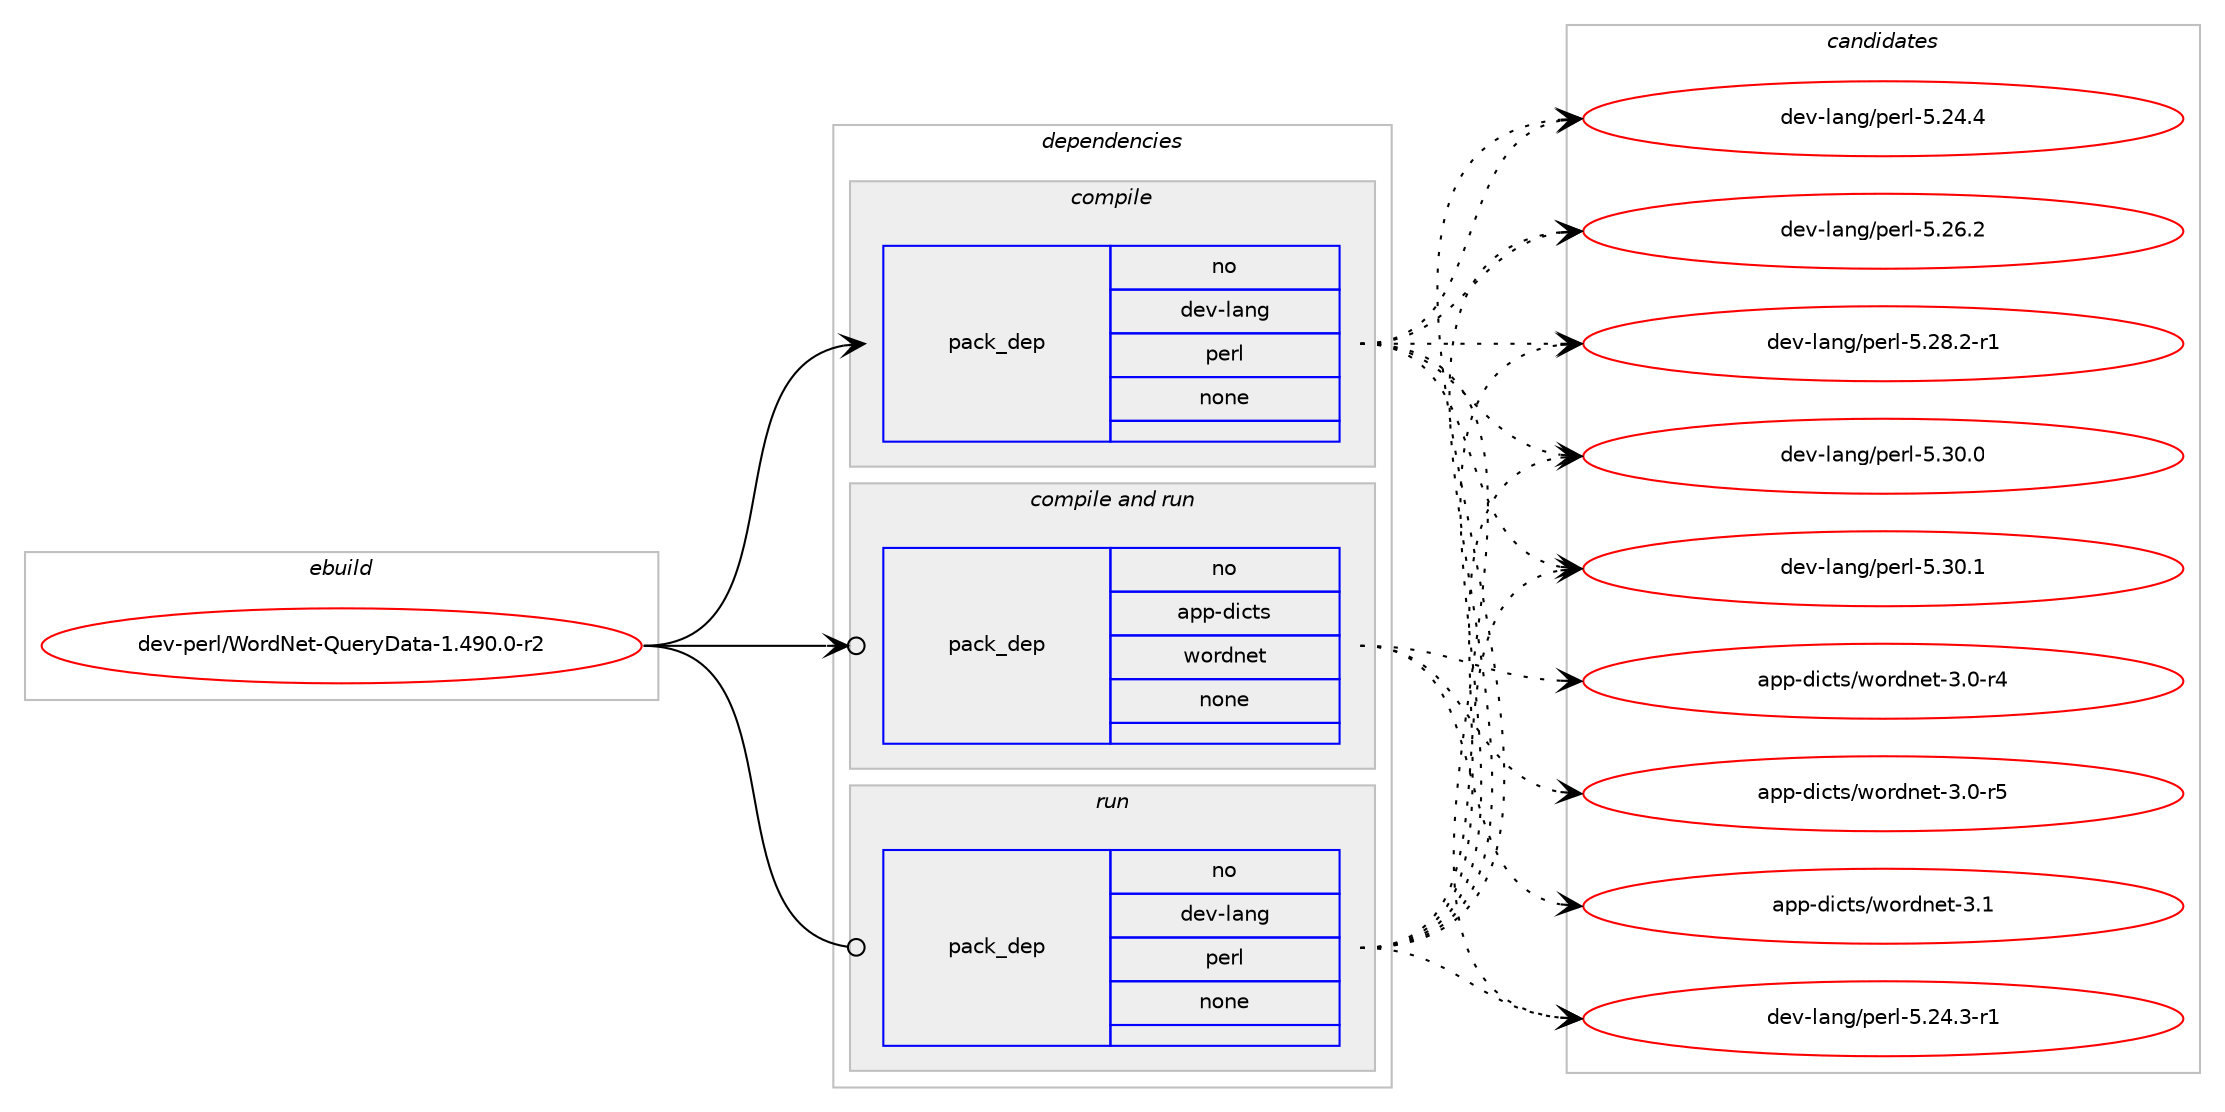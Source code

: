 digraph prolog {

# *************
# Graph options
# *************

newrank=true;
concentrate=true;
compound=true;
graph [rankdir=LR,fontname=Helvetica,fontsize=10,ranksep=1.5];#, ranksep=2.5, nodesep=0.2];
edge  [arrowhead=vee];
node  [fontname=Helvetica,fontsize=10];

# **********
# The ebuild
# **********

subgraph cluster_leftcol {
color=gray;
rank=same;
label=<<i>ebuild</i>>;
id [label="dev-perl/WordNet-QueryData-1.490.0-r2", color=red, width=4, href="../dev-perl/WordNet-QueryData-1.490.0-r2.svg"];
}

# ****************
# The dependencies
# ****************

subgraph cluster_midcol {
color=gray;
label=<<i>dependencies</i>>;
subgraph cluster_compile {
fillcolor="#eeeeee";
style=filled;
label=<<i>compile</i>>;
subgraph pack441522 {
dependency587728 [label=<<TABLE BORDER="0" CELLBORDER="1" CELLSPACING="0" CELLPADDING="4" WIDTH="220"><TR><TD ROWSPAN="6" CELLPADDING="30">pack_dep</TD></TR><TR><TD WIDTH="110">no</TD></TR><TR><TD>dev-lang</TD></TR><TR><TD>perl</TD></TR><TR><TD>none</TD></TR><TR><TD></TD></TR></TABLE>>, shape=none, color=blue];
}
id:e -> dependency587728:w [weight=20,style="solid",arrowhead="vee"];
}
subgraph cluster_compileandrun {
fillcolor="#eeeeee";
style=filled;
label=<<i>compile and run</i>>;
subgraph pack441523 {
dependency587729 [label=<<TABLE BORDER="0" CELLBORDER="1" CELLSPACING="0" CELLPADDING="4" WIDTH="220"><TR><TD ROWSPAN="6" CELLPADDING="30">pack_dep</TD></TR><TR><TD WIDTH="110">no</TD></TR><TR><TD>app-dicts</TD></TR><TR><TD>wordnet</TD></TR><TR><TD>none</TD></TR><TR><TD></TD></TR></TABLE>>, shape=none, color=blue];
}
id:e -> dependency587729:w [weight=20,style="solid",arrowhead="odotvee"];
}
subgraph cluster_run {
fillcolor="#eeeeee";
style=filled;
label=<<i>run</i>>;
subgraph pack441524 {
dependency587730 [label=<<TABLE BORDER="0" CELLBORDER="1" CELLSPACING="0" CELLPADDING="4" WIDTH="220"><TR><TD ROWSPAN="6" CELLPADDING="30">pack_dep</TD></TR><TR><TD WIDTH="110">no</TD></TR><TR><TD>dev-lang</TD></TR><TR><TD>perl</TD></TR><TR><TD>none</TD></TR><TR><TD></TD></TR></TABLE>>, shape=none, color=blue];
}
id:e -> dependency587730:w [weight=20,style="solid",arrowhead="odot"];
}
}

# **************
# The candidates
# **************

subgraph cluster_choices {
rank=same;
color=gray;
label=<<i>candidates</i>>;

subgraph choice441522 {
color=black;
nodesep=1;
choice100101118451089711010347112101114108455346505246514511449 [label="dev-lang/perl-5.24.3-r1", color=red, width=4,href="../dev-lang/perl-5.24.3-r1.svg"];
choice10010111845108971101034711210111410845534650524652 [label="dev-lang/perl-5.24.4", color=red, width=4,href="../dev-lang/perl-5.24.4.svg"];
choice10010111845108971101034711210111410845534650544650 [label="dev-lang/perl-5.26.2", color=red, width=4,href="../dev-lang/perl-5.26.2.svg"];
choice100101118451089711010347112101114108455346505646504511449 [label="dev-lang/perl-5.28.2-r1", color=red, width=4,href="../dev-lang/perl-5.28.2-r1.svg"];
choice10010111845108971101034711210111410845534651484648 [label="dev-lang/perl-5.30.0", color=red, width=4,href="../dev-lang/perl-5.30.0.svg"];
choice10010111845108971101034711210111410845534651484649 [label="dev-lang/perl-5.30.1", color=red, width=4,href="../dev-lang/perl-5.30.1.svg"];
dependency587728:e -> choice100101118451089711010347112101114108455346505246514511449:w [style=dotted,weight="100"];
dependency587728:e -> choice10010111845108971101034711210111410845534650524652:w [style=dotted,weight="100"];
dependency587728:e -> choice10010111845108971101034711210111410845534650544650:w [style=dotted,weight="100"];
dependency587728:e -> choice100101118451089711010347112101114108455346505646504511449:w [style=dotted,weight="100"];
dependency587728:e -> choice10010111845108971101034711210111410845534651484648:w [style=dotted,weight="100"];
dependency587728:e -> choice10010111845108971101034711210111410845534651484649:w [style=dotted,weight="100"];
}
subgraph choice441523 {
color=black;
nodesep=1;
choice97112112451001059911611547119111114100110101116455146484511452 [label="app-dicts/wordnet-3.0-r4", color=red, width=4,href="../app-dicts/wordnet-3.0-r4.svg"];
choice97112112451001059911611547119111114100110101116455146484511453 [label="app-dicts/wordnet-3.0-r5", color=red, width=4,href="../app-dicts/wordnet-3.0-r5.svg"];
choice9711211245100105991161154711911111410011010111645514649 [label="app-dicts/wordnet-3.1", color=red, width=4,href="../app-dicts/wordnet-3.1.svg"];
dependency587729:e -> choice97112112451001059911611547119111114100110101116455146484511452:w [style=dotted,weight="100"];
dependency587729:e -> choice97112112451001059911611547119111114100110101116455146484511453:w [style=dotted,weight="100"];
dependency587729:e -> choice9711211245100105991161154711911111410011010111645514649:w [style=dotted,weight="100"];
}
subgraph choice441524 {
color=black;
nodesep=1;
choice100101118451089711010347112101114108455346505246514511449 [label="dev-lang/perl-5.24.3-r1", color=red, width=4,href="../dev-lang/perl-5.24.3-r1.svg"];
choice10010111845108971101034711210111410845534650524652 [label="dev-lang/perl-5.24.4", color=red, width=4,href="../dev-lang/perl-5.24.4.svg"];
choice10010111845108971101034711210111410845534650544650 [label="dev-lang/perl-5.26.2", color=red, width=4,href="../dev-lang/perl-5.26.2.svg"];
choice100101118451089711010347112101114108455346505646504511449 [label="dev-lang/perl-5.28.2-r1", color=red, width=4,href="../dev-lang/perl-5.28.2-r1.svg"];
choice10010111845108971101034711210111410845534651484648 [label="dev-lang/perl-5.30.0", color=red, width=4,href="../dev-lang/perl-5.30.0.svg"];
choice10010111845108971101034711210111410845534651484649 [label="dev-lang/perl-5.30.1", color=red, width=4,href="../dev-lang/perl-5.30.1.svg"];
dependency587730:e -> choice100101118451089711010347112101114108455346505246514511449:w [style=dotted,weight="100"];
dependency587730:e -> choice10010111845108971101034711210111410845534650524652:w [style=dotted,weight="100"];
dependency587730:e -> choice10010111845108971101034711210111410845534650544650:w [style=dotted,weight="100"];
dependency587730:e -> choice100101118451089711010347112101114108455346505646504511449:w [style=dotted,weight="100"];
dependency587730:e -> choice10010111845108971101034711210111410845534651484648:w [style=dotted,weight="100"];
dependency587730:e -> choice10010111845108971101034711210111410845534651484649:w [style=dotted,weight="100"];
}
}

}
